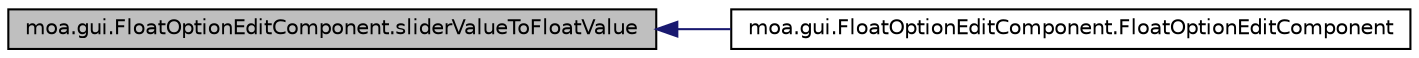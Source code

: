 digraph G
{
  edge [fontname="Helvetica",fontsize="10",labelfontname="Helvetica",labelfontsize="10"];
  node [fontname="Helvetica",fontsize="10",shape=record];
  rankdir=LR;
  Node1 [label="moa.gui.FloatOptionEditComponent.sliderValueToFloatValue",height=0.2,width=0.4,color="black", fillcolor="grey75", style="filled" fontcolor="black"];
  Node1 -> Node2 [dir=back,color="midnightblue",fontsize="10",style="solid",fontname="Helvetica"];
  Node2 [label="moa.gui.FloatOptionEditComponent.FloatOptionEditComponent",height=0.2,width=0.4,color="black", fillcolor="white", style="filled",URL="$classmoa_1_1gui_1_1FloatOptionEditComponent.html#af509c78d20980f416b8489f33c887281"];
}
